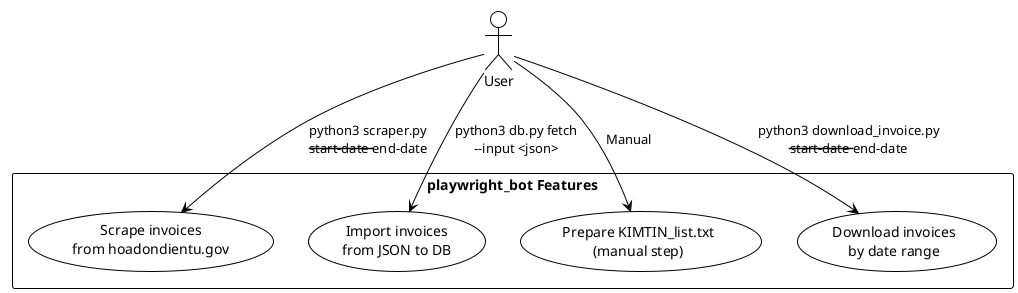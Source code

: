 @startuml
!theme plain

actor User

rectangle "playwright_bot Features" {
  usecase "Scrape invoices\nfrom hoadondientu.gov" as UC1
  usecase "Import invoices\nfrom JSON to DB" as UC2
  usecase "Prepare KIMTIN_list.txt\n(manual step)" as UC3
  usecase "Download invoices\nby date range" as UC4
}

User --> UC1 : python3 scraper.py\n--start-date --end-date
User --> UC2 : python3 db.py fetch\n--input <json>
User --> UC3 : Manual
User --> UC4 : python3 download_invoice.py\n--start-date --end-date

@enduml